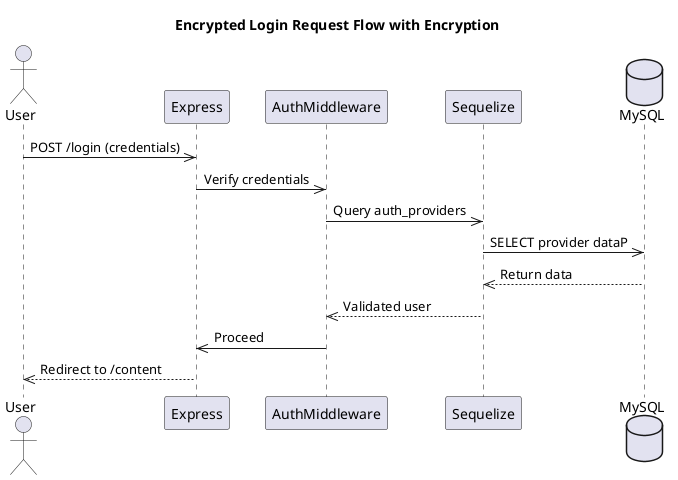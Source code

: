 @startuml login_sequence_encrypted
title Encrypted Login Request Flow with Encryption

actor User
participant Express
participant AuthMiddleware
participant Sequelize
database MySQL

User ->> Express: POST /login (credentials)
Express ->> AuthMiddleware: Verify credentials
AuthMiddleware ->> Sequelize: Query auth_providers
Sequelize ->> MySQL: SELECT provider dataP
MySQL -->> Sequelize: Return data
Sequelize -->> AuthMiddleware: Validated user
AuthMiddleware ->> Express: Proceed
Express -->> User: Redirect to /content

@enduml
